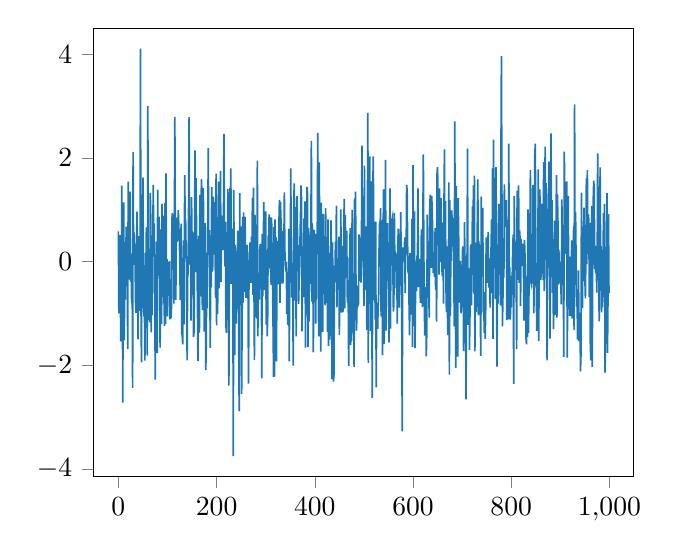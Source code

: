 % This file was created by matplotlib2tikz v0.6.17.
\begin{tikzpicture}

\definecolor{color0}{rgb}{0.122,0.467,0.706}

\begin{axis}[
xmin=-49.95, xmax=1048.95,
ymin=-4.145, ymax=4.502,
tick align=outside,
tick pos=left,
x grid style={white!69.02!black},
y grid style={white!69.02!black}
]
\addplot [semithick, color0, forget plot]
table {%
0 0.586
1 -1.0
2 -0.506
3 0.509
4 -0.625
5 -1.537
6 -1.485
7 1.466
8 -0.394
9 -2.717
10 0.586
11 1.142
12 -1.519
13 -0.148
14 -0.732
15 0.017
16 0.674
17 -0.027
18 0.042
19 -1.689
20 1.545
21 0.975
22 -0.346
23 0.413
24 1.349
25 -0.386
26 0.046
27 -0.806
28 0.156
29 -2.435
30 2.114
31 -0.064
32 0.562
33 0.23
34 0.048
35 -0.792
36 -0.988
37 0.329
38 0.964
39 -0.066
40 -1.5
41 0.18
42 0.494
43 -0.266
44 -0.948
45 4.109
46 -0.778
47 -1.941
48 0.29
49 0.014
50 1.62
51 -0.107
52 -1.056
53 -0.77
54 -1.908
55 0.167
56 -0.472
57 0.659
58 -0.857
59 -1.811
60 3.004
61 -1.121
62 -0.325
63 -0.223
64 -1.172
65 1.324
66 0.794
67 -1.364
68 -0.035
69 -1.03
70 0.323
71 1.479
72 0.417
73 0.737
74 -0.121
75 -2.274
76 0.035
77 -0.842
78 0.384
79 -1.766
80 1.387
81 0.161
82 -0.271
83 0.87
84 -0.453
85 -1.656
86 -0.057
87 0.621
88 -1.203
89 1.112
90 -0.277
91 0.888
92 -0.563
93 -0.772
94 -1.237
95 1.131
96 -1.201
97 1.702
98 -0.828
99 0.05
100 -1.054
101 -0.012
102 -0.12
103 -0.3
104 0.008
105 -1.115
106 -0.552
107 -1.091
108 -0.934
109 0.824
110 0.937
111 0.309
112 0.305
113 -0.809
114 0.629
115 2.794
116 0.071
117 -0.735
118 0.851
119 0.389
120 0.412
121 0.667
122 0.992
123 0.698
124 0.45
125 0.057
126 -0.739
127 0.48
128 0.733
129 -1.39
130 -1.415
131 -1.597
132 -0.043
133 0.412
134 -1.211
135 1.667
136 0.843
137 0.772
138 0.109
139 -0.016
140 -1.905
141 -0.303
142 -0.212
143 1.074
144 2.785
145 -0.059
146 0.805
147 0.39
148 -1.139
149 1.242
150 0.379
151 -0.64
152 0.564
153 -1.453
154 -1.362
155 0.04
156 2.144
157 -0.201
158 1.612
159 0.832
160 0.072
161 -0.755
162 -1.921
163 0.1
164 0.498
165 -1.371
166 1.289
167 0.008
168 -0.668
169 1.593
170 1.378
171 -0.933
172 -0.55
173 1.419
174 0.007
175 -1.348
176 -0.609
177 0.744
178 -2.093
179 -1.574
180 0.173
181 -0.895
182 0.382
183 2.188
184 0.128
185 0.606
186 0.352
187 -1.663
188 -0.381
189 -0.496
190 1.437
191 -0.192
192 -0.122
193 1.251
194 1.193
195 0.135
196 1.15
197 0.241
198 -0.7
199 1.699
200 -1.23
201 0.697
202 -1.005
203 0.054
204 1.543
205 -0.517
206 1.102
207 0.449
208 1.752
209 -0.395
210 0.776
211 0.886
212 0.629
213 0.222
214 0.75
215 2.465
216 0.371
217 -0.092
218 0.766
219 -1.233
220 -1.374
221 -0.575
222 0.075
223 1.4
224 -0.251
225 -2.39
226 -0.53
227 1.421
228 -0.028
229 1.8
230 -0.427
231 0.146
232 0.637
233 0.474
234 -3.752
235 1.378
236 -0.795
237 -1.803
238 0.323
239 0.161
240 -1.197
241 0.14
242 -0.916
243 0.596
244 0.5
245 -1.413
246 -2.883
247 1.323
248 -0.657
249 0.674
250 0.441
251 -2.55
252 -1.086
253 0.858
254 -0.789
255 0.948
256 -0.585
257 0.736
258 0.865
259 -0.162
260 -0.697
261 -0.235
262 0.321
263 -0.149
264 -0.487
265 -2.355
266 -0.166
267 0.134
268 0.371
269 -0.061
270 -0.411
271 0.482
272 0.099
273 1.228
274 -0.64
275 1.426
276 -0.215
277 -1.895
278 0.901
279 0.566
280 -0.097
281 -1.051
282 -1.074
283 1.948
284 -1.443
285 -0.36
286 -0.313
287 -0.732
288 0.234
289 0.338
290 -0.234
291 0.348
292 -2.253
293 0.537
294 -0.668
295 -0.031
296 1.146
297 -0.547
298 0.105
299 0.761
300 0.969
301 -1.215
302 0.221
303 -1.442
304 -1.094
305 0.502
306 0.401
307 0.912
308 0.318
309 -0.147
310 0.857
311 -0.449
312 0.839
313 0.132
314 -0.45
315 -1.222
316 -2.223
317 0.664
318 -2.218
319 0.816
320 -0.399
321 0.475
322 -1.923
323 0.401
324 -0.158
325 -0.439
326 0.175
327 0.772
328 1.186
329 -0.796
330 1.151
331 0.836
332 -0.423
333 -0.09
334 0.591
335 -0.422
336 0.096
337 0.272
338 1.334
339 0.215
340 0.014
341 -0.187
342 -0.004
343 -1.007
344 -0.768
345 -1.197
346 -1.213
347 0.634
348 -1.923
349 0.095
350 -0.213
351 1.799
352 0.259
353 -0.693
354 -0.023
355 -0.104
356 -2.007
357 0.856
358 1.511
359 -0.753
360 -0.296
361 1.051
362 -1.442
363 1.205
364 1.263
365 0.209
366 0.318
367 -0.816
368 -0.388
369 0.033
370 0.482
371 0.951
372 1.469
373 1.172
374 -1.344
375 0.229
376 -0.138
377 -0.684
378 0.83
379 0.178
380 1.163
381 -1.656
382 -0.179
383 -0.814
384 1.443
385 1.328
386 -1.648
387 0.652
388 -1.157
389 -0.099
390 -0.43
391 0.461
392 0.599
393 2.331
394 -0.769
395 0.736
396 0.043
397 -1.752
398 -0.106
399 0.614
400 0.116
401 -0.25
402 -1.194
403 0.533
404 0.354
405 0.493
406 2.483
407 -0.552
408 -1.441
409 1.913
410 0.273
411 0.204
412 -1.737
413 1.14
414 -0.715
415 -0.107
416 -1.359
417 0.922
418 0.126
419 -0.61
420 -0.483
421 -0.844
422 1.03
423 0.14
424 -0.802
425 -0.144
426 -1.353
427 0.814
428 -1.624
429 0.169
430 -1.502
431 -1.216
432 -0.54
433 0.797
434 -0.264
435 -2.268
436 0.37
437 -0.433
438 -2.313
439 -2.183
440 -0.079
441 -0.402
442 0.387
443 0.043
444 1.08
445 -0.881
446 -0.034
447 -0.541
448 -0.269
449 0.481
450 -1.416
451 0.054
452 -0.208
453 1.008
454 -0.981
455 -0.857
456 0.304
457 -0.976
458 -0.908
459 0.711
460 1.212
461 -0.899
462 0.899
463 0.183
464 0.152
465 0.593
466 -0.661
467 -0.794
468 -0.616
469 -2.008
470 0.077
471 -0.018
472 0.646
473 -1.606
474 -0.046
475 -1.526
476 0.998
477 -1.075
478 -0.549
479 -0.872
480 -2.028
481 1.22
482 -0.693
483 1.348
484 -0.891
485 -1.33
486 -0.776
487 -0.462
488 -0.863
489 -0.795
490 0.524
491 0.441
492 0.052
493 -0.302
494 -0.405
495 0.322
496 2.238
497 0.051
498 0.144
499 -0.021
500 -0.858
501 1.85
502 -0.549
503 -0.219
504 0.68
505 0.073
506 -1.318
507 0.452
508 2.868
509 -1.951
510 1.293
511 0.021
512 2.029
513 -0.135
514 -1.337
515 1.55
516 -0.63
517 -2.63
518 1.204
519 2.029
520 0.561
521 -0.741
522 0.117
523 -1.116
524 0.772
525 -2.424
526 -0.789
527 -1.07
528 -1.296
529 -0.854
530 -0.686
531 0.382
532 0.77
533 0.672
534 1.033
535 -1.061
536 0.71
537 0.746
538 -1.802
539 0.418
540 1.395
541 -1.592
542 -1.077
543 0.204
544 1.964
545 -1.332
546 0.149
547 -0.045
548 0.743
549 -0.259
550 -0.225
551 -1.559
552 -0.839
553 1.415
554 -1.291
555 0.234
556 -0.07
557 0.802
558 0.851
559 -0.109
560 -0.964
561 -0.812
562 0.941
563 -0.048
564 0.168
565 0.131
566 -0.51
567 -0.203
568 -1.194
569 0.336
570 0.634
571 0.275
572 -0.885
573 0.536
574 -0.029
575 0.953
576 -0.126
577 -0.865
578 -3.273
579 0.275
580 0.087
581 0.224
582 0.01
583 0.47
584 -0.607
585 0.329
586 0.143
587 1.482
588 1.368
589 0.342
590 -0.228
591 0.112
592 -0.857
593 -1.423
594 0.171
595 -0.675
596 -0.307
597 -1.024
598 0.825
599 -1.642
600 1.863
601 -0.814
602 -1.244
603 0.968
604 -1.667
605 -0.704
606 0.001
607 -0.568
608 0.114
609 -0.054
610 1.414
611 -0.493
612 -0.148
613 0.05
614 -0.077
615 -0.795
616 -0.692
617 0.624
618 0.433
619 -0.876
620 0.655
621 2.07
622 0.191
623 -0.84
624 -1.426
625 -0.487
626 -0.625
627 -1.827
628 -1.374
629 0.907
630 0.174
631 -0.351
632 -0.496
633 -1.078
634 0.984
635 1.291
636 1.162
637 -0.118
638 1.266
639 1.015
640 0.607
641 -0.219
642 -0.124
643 -0.154
644 -0.293
645 0.651
646 -0.541
647 0.34
648 -1.159
649 1.744
650 1.823
651 1.026
652 1.006
653 -0.249
654 1.415
655 0.575
656 -0.01
657 1.225
658 0.184
659 -0.178
660 -0.283
661 0.751
662 -0.811
663 1.046
664 2.166
665 -0.14
666 1.165
667 -0.436
668 -0.975
669 0.295
670 -0.894
671 -1.416
672 -0.313
673 1.53
674 -2.178
675 1.187
676 -1.047
677 0.098
678 0.014
679 0.99
680 0.533
681 0.291
682 0.846
683 -0.092
684 -1.247
685 2.704
686 0.145
687 -2.056
688 1.461
689 -0.282
690 0.596
691 -1.83
692 1.226
693 0.433
694 -0.499
695 -0.789
696 0.015
697 -0.865
698 -0.998
699 -0.057
700 -0.352
701 0.294
702 -0.218
703 -1.728
704 -0.582
705 0.764
706 -1.11
707 -0.718
708 -2.655
709 0.111
710 -0.007
711 2.182
712 -1.221
713 -0.13
714 -0.244
715 -1.7
716 -0.965
717 0.264
718 0.332
719 -0.845
720 -0.211
721 1.067
722 0.049
723 1.47
724 -0.616
725 1.661
726 -1.732
727 0.368
728 -0.975
729 -0.802
730 -0.389
731 0.808
732 1.587
733 -1.035
734 0.402
735 0.107
736 0.325
737 -0.97
738 -1.818
739 1.254
740 0.28
741 -0.164
742 1.035
743 -0.979
744 -0.588
745 -1.376
746 -0.684
747 -1.488
748 -0.901
749 0.467
750 0.265
751 -0.41
752 0.058
753 0.573
754 -0.485
755 -0.485
756 0.063
757 -0.887
758 0.048
759 0.287
760 0.814
761 -0.608
762 1.797
763 -1.488
764 2.355
765 -0.131
766 1.613
767 1.286
768 -0.721
769 1.822
770 0.003
771 -2.026
772 -0.296
773 -0.809
774 0.639
775 1.114
776 -0.19
777 0.083
778 -0.844
779 1.927
780 3.964
781 1.357
782 -1.248
783 -0.742
784 -0.02
785 -0.305
786 1.491
787 0.669
788 0.841
789 0.7
790 1.186
791 -1.126
792 0.801
793 -0.255
794 -1.112
795 2.278
796 -0.468
797 -0.112
798 -1.119
799 -0.844
800 -0.85
801 -0.274
802 -0.328
803 0.246
804 0.52
805 -2.356
806 1.269
807 0.413
808 0.189
809 0.384
810 -0.261
811 -1.685
812 1.368
813 -0.351
814 1.202
815 1.47
816 -0.411
817 0.606
818 0.452
819 -0.856
820 0.44
821 -0.087
822 0.098
823 0.349
824 0.123
825 -0.178
826 -1.139
827 0.421
828 0.114
829 -0.324
830 -1.454
831 -1.595
832 -0.293
833 -1.449
834 1.009
835 -1.372
836 -0.661
837 0.515
838 0.448
839 1.764
840 -0.394
841 -0.435
842 -0.246
843 -0.422
844 1.479
845 1.049
846 -0.997
847 -0.236
848 2.065
849 2.277
850 0.113
851 -0.419
852 -1.336
853 -0.105
854 -0.412
855 1.781
856 -1.529
857 0.177
858 1.393
859 1.086
860 -0.355
861 -0.224
862 -0.195
863 1.117
864 0.768
865 -0.358
866 1.92
867 -0.566
868 -0.146
869 2.22
870 0.744
871 1.512
872 0.74
873 -1.904
874 -0.177
875 0.15
876 1.282
877 1.93
878 1.395
879 -1.484
880 0.145
881 2.476
882 -0.3
883 1.188
884 -0.602
885 -0.263
886 -1.303
887 -0.623
888 0.791
889 -1.017
890 -1.013
891 -0.331
892 1.667
893 -1.082
894 1.296
895 0.859
896 -0.442
897 0.231
898 -0.267
899 0.002
900 -0.416
901 -0.434
902 -0.824
903 1.201
904 0.506
905 -0.315
906 -0.097
907 -1.835
908 2.121
909 1.38
910 0.154
911 0.447
912 0.15
913 1.549
914 -1.853
915 -0.559
916 1.267
917 -0.447
918 -0.399
919 -1.052
920 0.097
921 -0.203
922 -1.049
923 0.411
924 -1.097
925 0.354
926 -0.912
927 0.678
928 -1.316
929 3.031
930 -0.271
931 0.955
932 0.056
933 -0.867
934 -0.533
935 -1.506
936 -1.283
937 -0.167
938 -1.532
939 -1.346
940 -0.986
941 -2.117
942 -1.8
943 1.332
944 -0.231
945 -0.897
946 0.511
947 -0.376
948 1.043
949 -0.024
950 -0.328
951 -0.708
952 0.11
953 1.606
954 -0.049
955 1.765
956 0.394
957 0.917
958 0.803
959 -0.681
960 0.747
961 -1.563
962 -1.903
963 -1.188
964 1.073
965 -2.029
966 0.379
967 1.213
968 1.56
969 1.407
970 -0.137
971 -0.068
972 -0.227
973 0.305
974 -0.598
975 -0.106
976 2.086
977 0.844
978 0.434
979 -1.153
980 -0.103
981 1.816
982 -0.009
983 0.3
984 -0.978
985 -0.387
986 -0.878
987 0.215
988 0.937
989 0.048
990 1.114
991 -2.141
992 -1.43
993 0.198
994 -0.275
995 1.321
996 -1.762
997 -0.73
998 0.914
999 -0.607
};
\end{axis}

\end{tikzpicture}